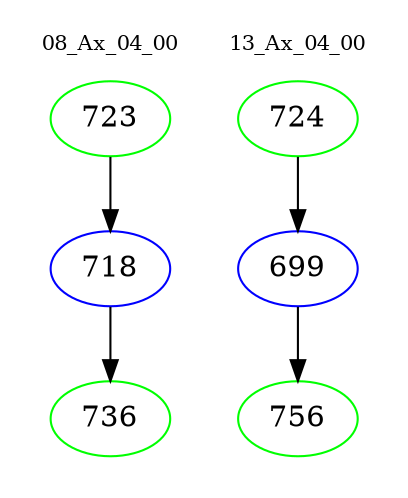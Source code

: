 digraph{
subgraph cluster_0 {
color = white
label = "08_Ax_04_00";
fontsize=10;
T0_723 [label="723", color="green"]
T0_723 -> T0_718 [color="black"]
T0_718 [label="718", color="blue"]
T0_718 -> T0_736 [color="black"]
T0_736 [label="736", color="green"]
}
subgraph cluster_1 {
color = white
label = "13_Ax_04_00";
fontsize=10;
T1_724 [label="724", color="green"]
T1_724 -> T1_699 [color="black"]
T1_699 [label="699", color="blue"]
T1_699 -> T1_756 [color="black"]
T1_756 [label="756", color="green"]
}
}
